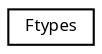 digraph "Graphical Class Hierarchy"
{
  edge [fontname="Sans",fontsize="8",labelfontname="Sans",labelfontsize="8"];
  node [fontname="Sans",fontsize="8",shape=record];
  rankdir="LR";
  Node1 [label="Ftypes",height=0.2,width=0.4,color="black", fillcolor="white", style="filled",URL="$union_ftypes.html"];
}
